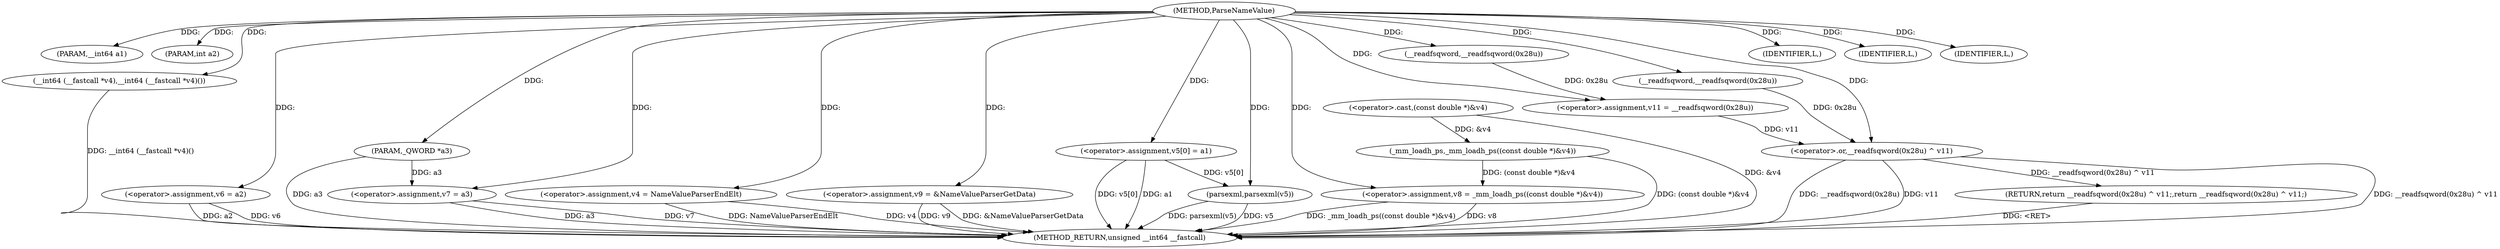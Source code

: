digraph ParseNameValue {  
"1000109" [label = "(METHOD,ParseNameValue)" ]
"1000161" [label = "(METHOD_RETURN,unsigned __int64 __fastcall)" ]
"1000110" [label = "(PARAM,__int64 a1)" ]
"1000111" [label = "(PARAM,int a2)" ]
"1000112" [label = "(PARAM,_QWORD *a3)" ]
"1000114" [label = "(__int64 (__fastcall *v4),__int64 (__fastcall *v4)())" ]
"1000122" [label = "(<operator>.assignment,v11 = __readfsqword(0x28u))" ]
"1000124" [label = "(__readfsqword,__readfsqword(0x28u))" ]
"1000126" [label = "(IDENTIFIER,L,)" ]
"1000127" [label = "(IDENTIFIER,L,)" ]
"1000128" [label = "(<operator>.assignment,v6 = a2)" ]
"1000131" [label = "(<operator>.assignment,v4 = NameValueParserEndElt)" ]
"1000134" [label = "(<operator>.assignment,v9 = &NameValueParserGetData)" ]
"1000138" [label = "(<operator>.assignment,v5[0] = a1)" ]
"1000143" [label = "(<operator>.assignment,v7 = a3)" ]
"1000146" [label = "(IDENTIFIER,L,)" ]
"1000147" [label = "(<operator>.assignment,v8 = _mm_loadh_ps((const double *)&v4))" ]
"1000149" [label = "(_mm_loadh_ps,_mm_loadh_ps((const double *)&v4))" ]
"1000150" [label = "(<operator>.cast,(const double *)&v4)" ]
"1000154" [label = "(parsexml,parsexml(v5))" ]
"1000156" [label = "(RETURN,return __readfsqword(0x28u) ^ v11;,return __readfsqword(0x28u) ^ v11;)" ]
"1000157" [label = "(<operator>.or,__readfsqword(0x28u) ^ v11)" ]
"1000158" [label = "(__readfsqword,__readfsqword(0x28u))" ]
  "1000156" -> "1000161"  [ label = "DDG: <RET>"] 
  "1000138" -> "1000161"  [ label = "DDG: v5[0]"] 
  "1000157" -> "1000161"  [ label = "DDG: __readfsqword(0x28u) ^ v11"] 
  "1000150" -> "1000161"  [ label = "DDG: &v4"] 
  "1000131" -> "1000161"  [ label = "DDG: NameValueParserEndElt"] 
  "1000157" -> "1000161"  [ label = "DDG: __readfsqword(0x28u)"] 
  "1000134" -> "1000161"  [ label = "DDG: v9"] 
  "1000114" -> "1000161"  [ label = "DDG: __int64 (__fastcall *v4)()"] 
  "1000143" -> "1000161"  [ label = "DDG: a3"] 
  "1000157" -> "1000161"  [ label = "DDG: v11"] 
  "1000154" -> "1000161"  [ label = "DDG: parsexml(v5)"] 
  "1000131" -> "1000161"  [ label = "DDG: v4"] 
  "1000143" -> "1000161"  [ label = "DDG: v7"] 
  "1000134" -> "1000161"  [ label = "DDG: &NameValueParserGetData"] 
  "1000138" -> "1000161"  [ label = "DDG: a1"] 
  "1000128" -> "1000161"  [ label = "DDG: a2"] 
  "1000149" -> "1000161"  [ label = "DDG: (const double *)&v4"] 
  "1000147" -> "1000161"  [ label = "DDG: _mm_loadh_ps((const double *)&v4)"] 
  "1000147" -> "1000161"  [ label = "DDG: v8"] 
  "1000154" -> "1000161"  [ label = "DDG: v5"] 
  "1000128" -> "1000161"  [ label = "DDG: v6"] 
  "1000112" -> "1000161"  [ label = "DDG: a3"] 
  "1000109" -> "1000110"  [ label = "DDG: "] 
  "1000109" -> "1000111"  [ label = "DDG: "] 
  "1000109" -> "1000112"  [ label = "DDG: "] 
  "1000109" -> "1000114"  [ label = "DDG: "] 
  "1000124" -> "1000122"  [ label = "DDG: 0x28u"] 
  "1000109" -> "1000122"  [ label = "DDG: "] 
  "1000109" -> "1000124"  [ label = "DDG: "] 
  "1000109" -> "1000126"  [ label = "DDG: "] 
  "1000109" -> "1000127"  [ label = "DDG: "] 
  "1000109" -> "1000128"  [ label = "DDG: "] 
  "1000109" -> "1000131"  [ label = "DDG: "] 
  "1000109" -> "1000134"  [ label = "DDG: "] 
  "1000109" -> "1000138"  [ label = "DDG: "] 
  "1000112" -> "1000143"  [ label = "DDG: a3"] 
  "1000109" -> "1000143"  [ label = "DDG: "] 
  "1000109" -> "1000146"  [ label = "DDG: "] 
  "1000149" -> "1000147"  [ label = "DDG: (const double *)&v4"] 
  "1000109" -> "1000147"  [ label = "DDG: "] 
  "1000150" -> "1000149"  [ label = "DDG: &v4"] 
  "1000138" -> "1000154"  [ label = "DDG: v5[0]"] 
  "1000109" -> "1000154"  [ label = "DDG: "] 
  "1000157" -> "1000156"  [ label = "DDG: __readfsqword(0x28u) ^ v11"] 
  "1000158" -> "1000157"  [ label = "DDG: 0x28u"] 
  "1000109" -> "1000158"  [ label = "DDG: "] 
  "1000122" -> "1000157"  [ label = "DDG: v11"] 
  "1000109" -> "1000157"  [ label = "DDG: "] 
}
